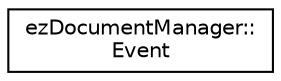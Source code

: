 digraph "Graphical Class Hierarchy"
{
 // LATEX_PDF_SIZE
  edge [fontname="Helvetica",fontsize="10",labelfontname="Helvetica",labelfontsize="10"];
  node [fontname="Helvetica",fontsize="10",shape=record];
  rankdir="LR";
  Node0 [label="ezDocumentManager::\lEvent",height=0.2,width=0.4,color="black", fillcolor="white", style="filled",URL="$de/dad/structez_document_manager_1_1_event.htm",tooltip=" "];
}
